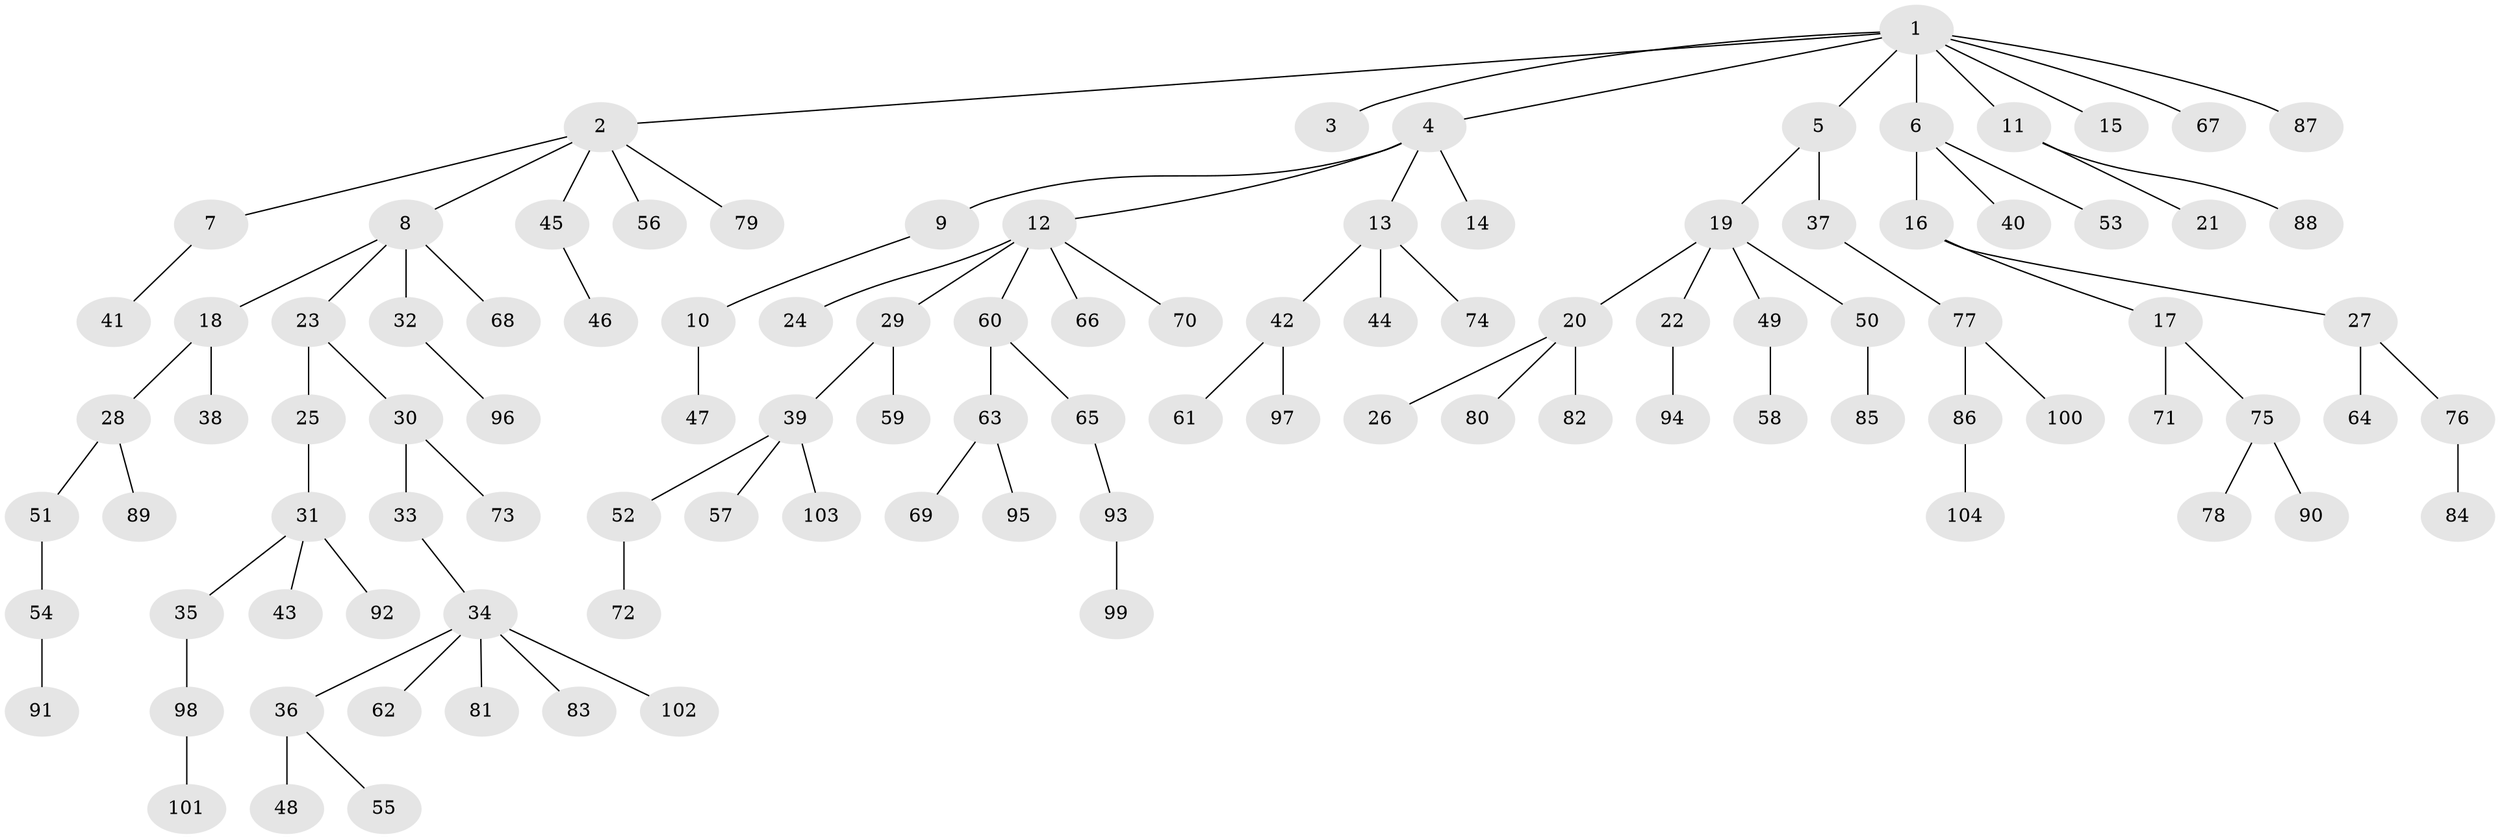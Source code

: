 // coarse degree distribution, {4: 0.038461538461538464, 8: 0.019230769230769232, 1: 0.5384615384615384, 5: 0.057692307692307696, 3: 0.1346153846153846, 2: 0.21153846153846154}
// Generated by graph-tools (version 1.1) at 2025/37/03/04/25 23:37:27]
// undirected, 104 vertices, 103 edges
graph export_dot {
  node [color=gray90,style=filled];
  1;
  2;
  3;
  4;
  5;
  6;
  7;
  8;
  9;
  10;
  11;
  12;
  13;
  14;
  15;
  16;
  17;
  18;
  19;
  20;
  21;
  22;
  23;
  24;
  25;
  26;
  27;
  28;
  29;
  30;
  31;
  32;
  33;
  34;
  35;
  36;
  37;
  38;
  39;
  40;
  41;
  42;
  43;
  44;
  45;
  46;
  47;
  48;
  49;
  50;
  51;
  52;
  53;
  54;
  55;
  56;
  57;
  58;
  59;
  60;
  61;
  62;
  63;
  64;
  65;
  66;
  67;
  68;
  69;
  70;
  71;
  72;
  73;
  74;
  75;
  76;
  77;
  78;
  79;
  80;
  81;
  82;
  83;
  84;
  85;
  86;
  87;
  88;
  89;
  90;
  91;
  92;
  93;
  94;
  95;
  96;
  97;
  98;
  99;
  100;
  101;
  102;
  103;
  104;
  1 -- 2;
  1 -- 3;
  1 -- 4;
  1 -- 5;
  1 -- 6;
  1 -- 11;
  1 -- 15;
  1 -- 67;
  1 -- 87;
  2 -- 7;
  2 -- 8;
  2 -- 45;
  2 -- 56;
  2 -- 79;
  4 -- 9;
  4 -- 12;
  4 -- 13;
  4 -- 14;
  5 -- 19;
  5 -- 37;
  6 -- 16;
  6 -- 40;
  6 -- 53;
  7 -- 41;
  8 -- 18;
  8 -- 23;
  8 -- 32;
  8 -- 68;
  9 -- 10;
  10 -- 47;
  11 -- 21;
  11 -- 88;
  12 -- 24;
  12 -- 29;
  12 -- 60;
  12 -- 66;
  12 -- 70;
  13 -- 42;
  13 -- 44;
  13 -- 74;
  16 -- 17;
  16 -- 27;
  17 -- 71;
  17 -- 75;
  18 -- 28;
  18 -- 38;
  19 -- 20;
  19 -- 22;
  19 -- 49;
  19 -- 50;
  20 -- 26;
  20 -- 80;
  20 -- 82;
  22 -- 94;
  23 -- 25;
  23 -- 30;
  25 -- 31;
  27 -- 64;
  27 -- 76;
  28 -- 51;
  28 -- 89;
  29 -- 39;
  29 -- 59;
  30 -- 33;
  30 -- 73;
  31 -- 35;
  31 -- 43;
  31 -- 92;
  32 -- 96;
  33 -- 34;
  34 -- 36;
  34 -- 62;
  34 -- 81;
  34 -- 83;
  34 -- 102;
  35 -- 98;
  36 -- 48;
  36 -- 55;
  37 -- 77;
  39 -- 52;
  39 -- 57;
  39 -- 103;
  42 -- 61;
  42 -- 97;
  45 -- 46;
  49 -- 58;
  50 -- 85;
  51 -- 54;
  52 -- 72;
  54 -- 91;
  60 -- 63;
  60 -- 65;
  63 -- 69;
  63 -- 95;
  65 -- 93;
  75 -- 78;
  75 -- 90;
  76 -- 84;
  77 -- 86;
  77 -- 100;
  86 -- 104;
  93 -- 99;
  98 -- 101;
}
